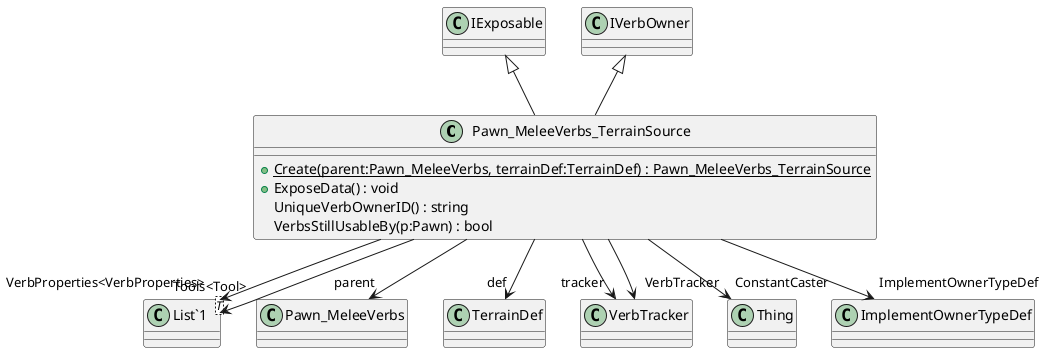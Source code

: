 @startuml
class Pawn_MeleeVerbs_TerrainSource {
    + {static} Create(parent:Pawn_MeleeVerbs, terrainDef:TerrainDef) : Pawn_MeleeVerbs_TerrainSource
    + ExposeData() : void
    UniqueVerbOwnerID() : string
    VerbsStillUsableBy(p:Pawn) : bool
}
class "List`1"<T> {
}
IExposable <|-- Pawn_MeleeVerbs_TerrainSource
IVerbOwner <|-- Pawn_MeleeVerbs_TerrainSource
Pawn_MeleeVerbs_TerrainSource --> "parent" Pawn_MeleeVerbs
Pawn_MeleeVerbs_TerrainSource --> "def" TerrainDef
Pawn_MeleeVerbs_TerrainSource --> "tracker" VerbTracker
Pawn_MeleeVerbs_TerrainSource --> "VerbTracker" VerbTracker
Pawn_MeleeVerbs_TerrainSource --> "VerbProperties<VerbProperties>" "List`1"
Pawn_MeleeVerbs_TerrainSource --> "Tools<Tool>" "List`1"
Pawn_MeleeVerbs_TerrainSource --> "ConstantCaster" Thing
Pawn_MeleeVerbs_TerrainSource --> "ImplementOwnerTypeDef" ImplementOwnerTypeDef
@enduml
